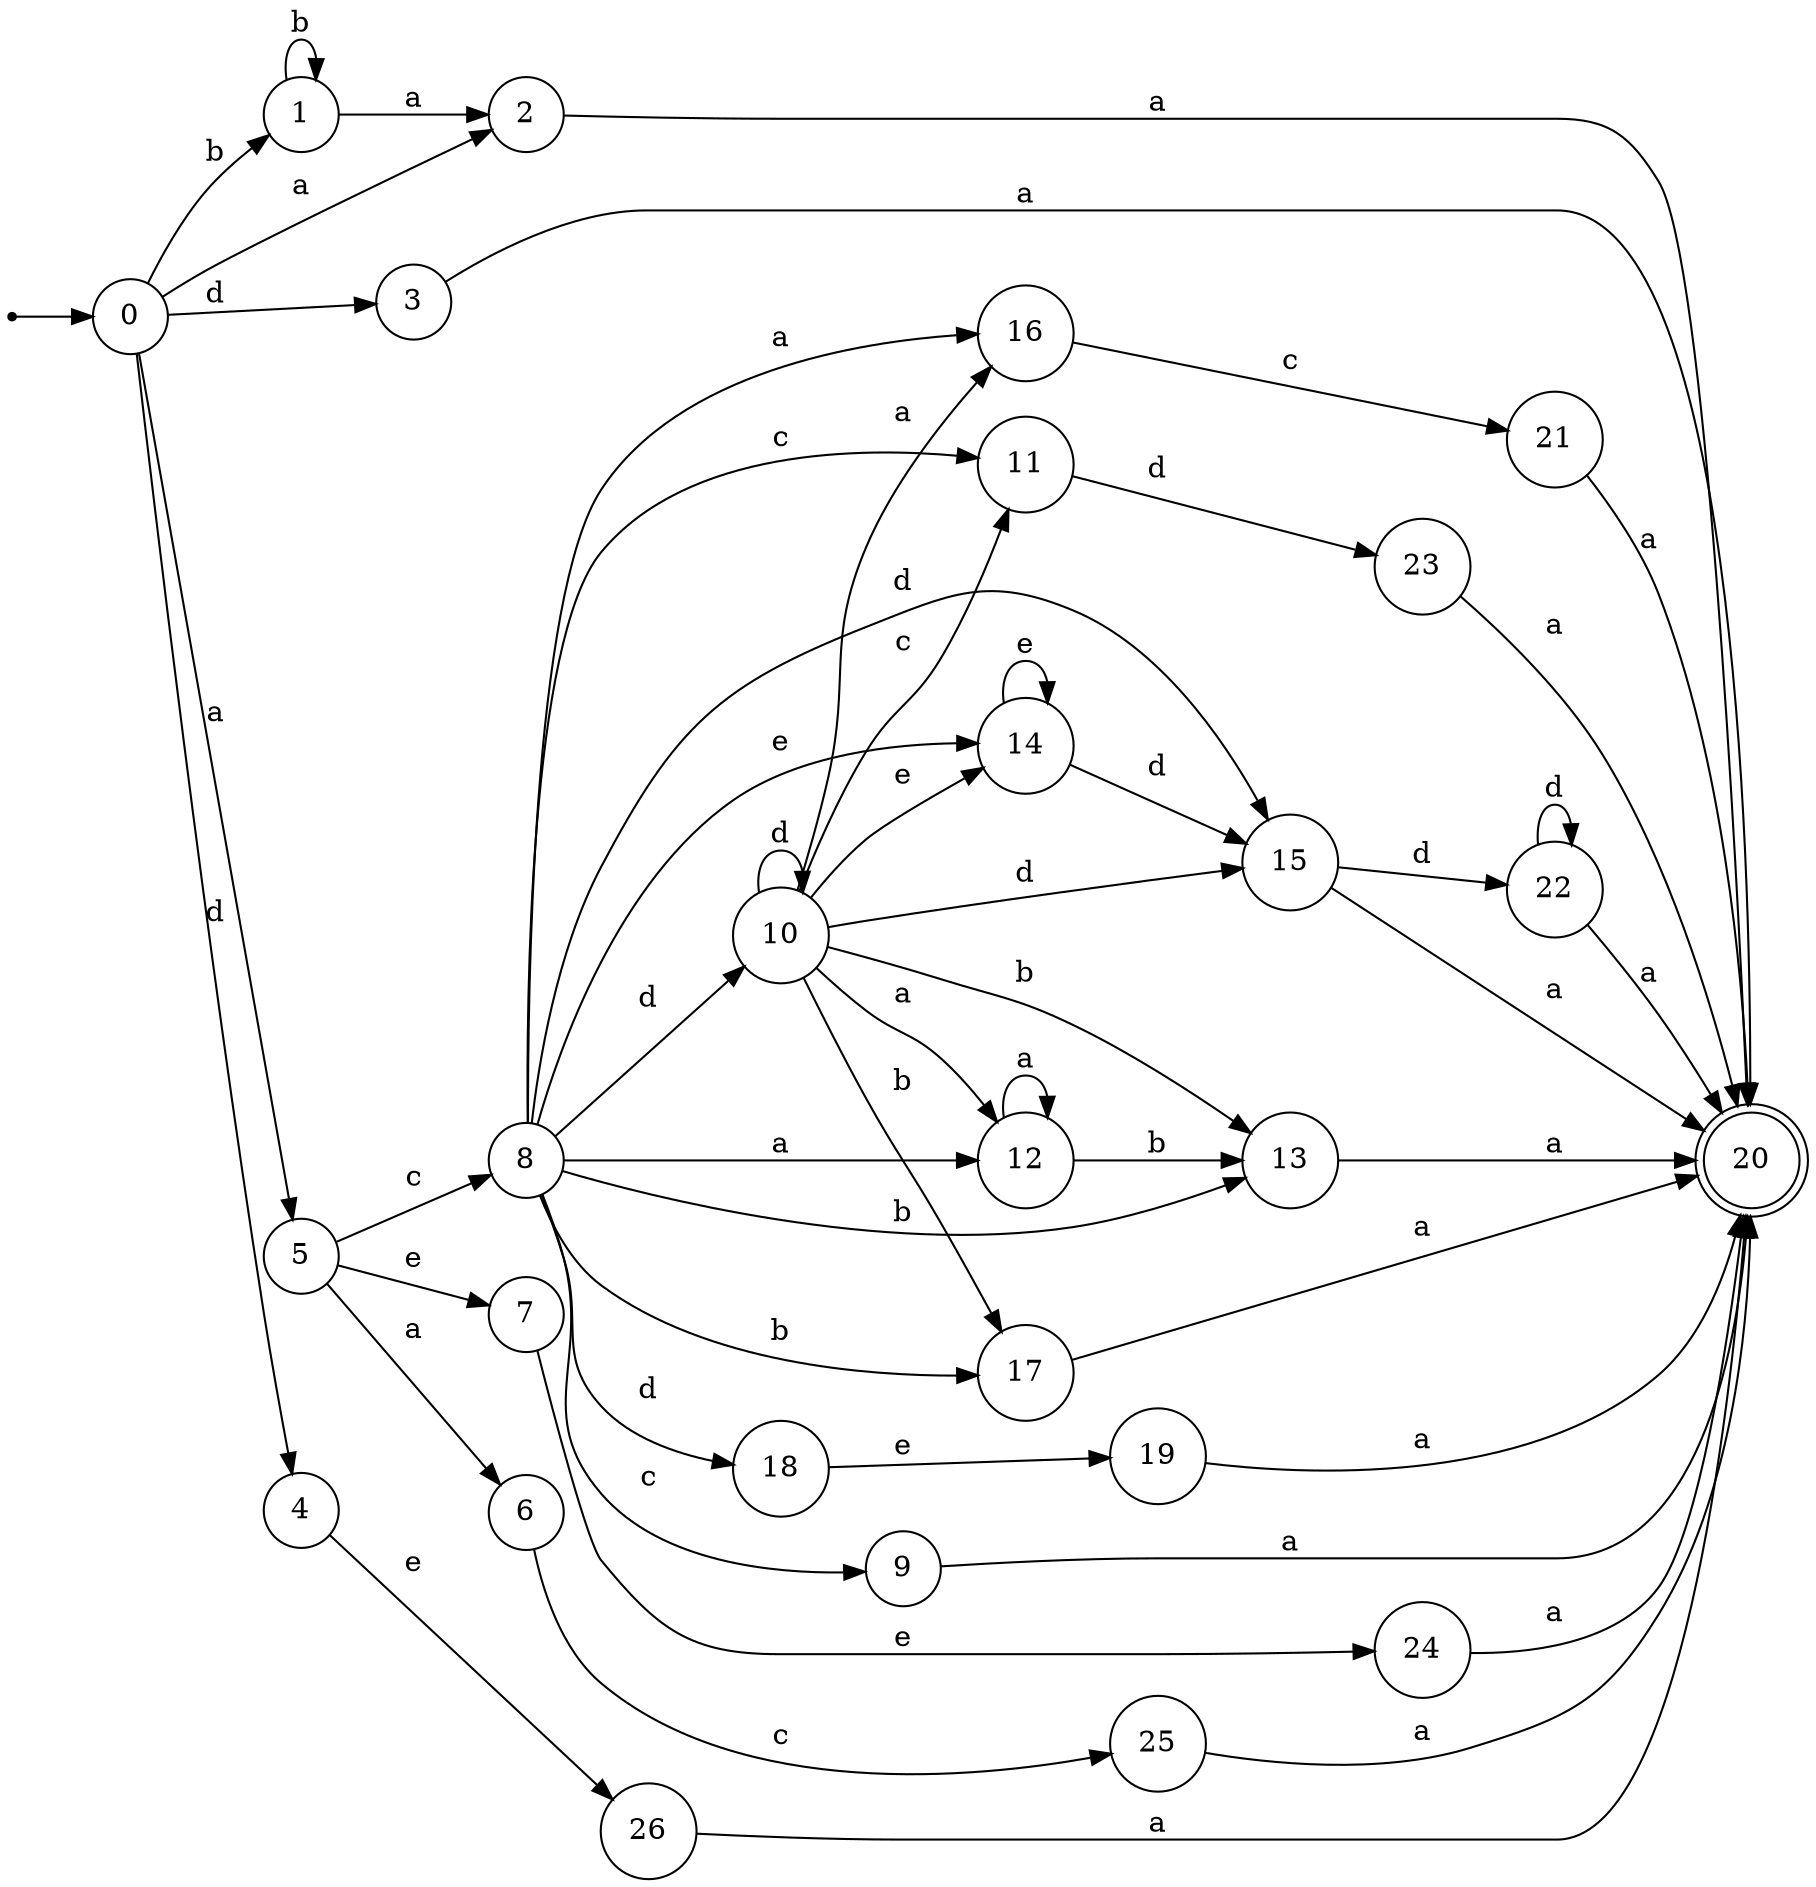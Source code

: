 digraph finite_state_machine {
rankdir=LR;
size="20,20";
node [shape = point]; "dummy0"
node [shape = circle]; "0";
"dummy0" -> "0";
node [shape = circle]; "1";
node [shape = circle]; "2";
node [shape = circle]; "3";
node [shape = circle]; "4";
node [shape = circle]; "5";
node [shape = circle]; "6";
node [shape = circle]; "7";
node [shape = circle]; "8";
node [shape = circle]; "9";
node [shape = circle]; "10";
node [shape = circle]; "11";
node [shape = circle]; "12";
node [shape = circle]; "13";
node [shape = circle]; "14";
node [shape = circle]; "15";
node [shape = circle]; "16";
node [shape = circle]; "17";
node [shape = circle]; "18";
node [shape = circle]; "19";
node [shape = doublecircle]; "20";node [shape = circle]; "21";
node [shape = circle]; "22";
node [shape = circle]; "23";
node [shape = circle]; "24";
node [shape = circle]; "25";
node [shape = circle]; "26";
"0" -> "1" [label = "b"];
 "0" -> "2" [label = "a"];
 "0" -> "5" [label = "a"];
 "0" -> "3" [label = "d"];
 "0" -> "4" [label = "d"];
 "5" -> "6" [label = "a"];
 "5" -> "7" [label = "e"];
 "5" -> "8" [label = "c"];
 "8" -> "9" [label = "c"];
 "8" -> "11" [label = "c"];
 "8" -> "10" [label = "d"];
 "8" -> "18" [label = "d"];
 "8" -> "15" [label = "d"];
 "8" -> "16" [label = "a"];
 "8" -> "12" [label = "a"];
 "8" -> "17" [label = "b"];
 "8" -> "13" [label = "b"];
 "8" -> "14" [label = "e"];
 "18" -> "19" [label = "e"];
 "19" -> "20" [label = "a"];
 "17" -> "20" [label = "a"];
 "16" -> "21" [label = "c"];
 "21" -> "20" [label = "a"];
 "15" -> "22" [label = "d"];
 "15" -> "20" [label = "a"];
 "22" -> "22" [label = "d"];
 "22" -> "20" [label = "a"];
 "14" -> "14" [label = "e"];
 "14" -> "15" [label = "d"];
 "13" -> "20" [label = "a"];
 "12" -> "12" [label = "a"];
 "12" -> "13" [label = "b"];
 "11" -> "23" [label = "d"];
 "23" -> "20" [label = "a"];
 "10" -> "10" [label = "d"];
 "10" -> "15" [label = "d"];
 "10" -> "11" [label = "c"];
 "10" -> "16" [label = "a"];
 "10" -> "12" [label = "a"];
 "10" -> "17" [label = "b"];
 "10" -> "13" [label = "b"];
 "10" -> "14" [label = "e"];
 "9" -> "20" [label = "a"];
 "7" -> "24" [label = "e"];
 "24" -> "20" [label = "a"];
 "6" -> "25" [label = "c"];
 "25" -> "20" [label = "a"];
 "4" -> "26" [label = "e"];
 "26" -> "20" [label = "a"];
 "3" -> "20" [label = "a"];
 "2" -> "20" [label = "a"];
 "1" -> "1" [label = "b"];
 "1" -> "2" [label = "a"];
 }
